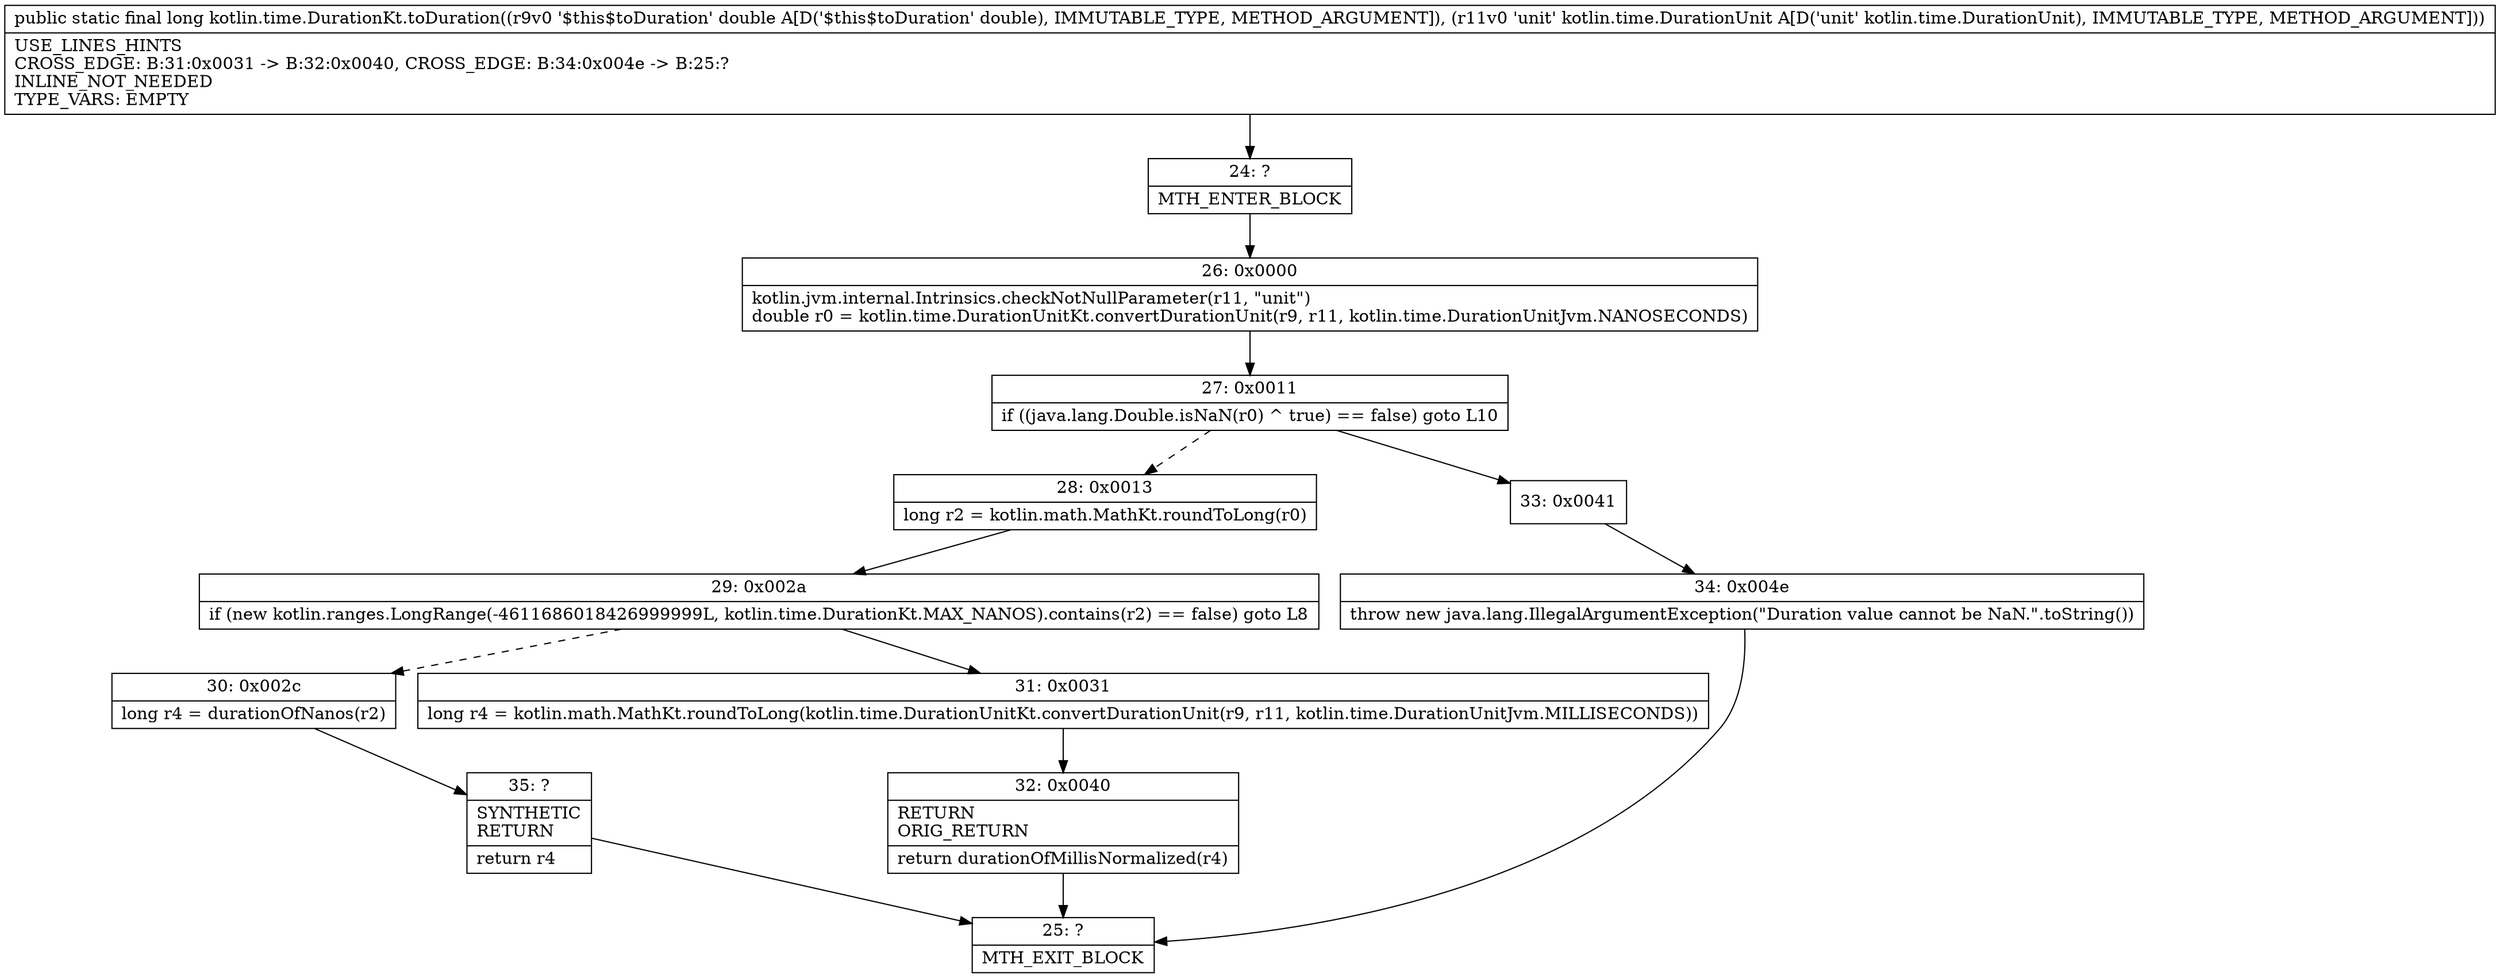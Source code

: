 digraph "CFG forkotlin.time.DurationKt.toDuration(DLkotlin\/time\/DurationUnit;)J" {
Node_24 [shape=record,label="{24\:\ ?|MTH_ENTER_BLOCK\l}"];
Node_26 [shape=record,label="{26\:\ 0x0000|kotlin.jvm.internal.Intrinsics.checkNotNullParameter(r11, \"unit\")\ldouble r0 = kotlin.time.DurationUnitKt.convertDurationUnit(r9, r11, kotlin.time.DurationUnitJvm.NANOSECONDS)\l}"];
Node_27 [shape=record,label="{27\:\ 0x0011|if ((java.lang.Double.isNaN(r0) ^ true) == false) goto L10\l}"];
Node_28 [shape=record,label="{28\:\ 0x0013|long r2 = kotlin.math.MathKt.roundToLong(r0)\l}"];
Node_29 [shape=record,label="{29\:\ 0x002a|if (new kotlin.ranges.LongRange(\-4611686018426999999L, kotlin.time.DurationKt.MAX_NANOS).contains(r2) == false) goto L8\l}"];
Node_30 [shape=record,label="{30\:\ 0x002c|long r4 = durationOfNanos(r2)\l}"];
Node_35 [shape=record,label="{35\:\ ?|SYNTHETIC\lRETURN\l|return r4\l}"];
Node_25 [shape=record,label="{25\:\ ?|MTH_EXIT_BLOCK\l}"];
Node_31 [shape=record,label="{31\:\ 0x0031|long r4 = kotlin.math.MathKt.roundToLong(kotlin.time.DurationUnitKt.convertDurationUnit(r9, r11, kotlin.time.DurationUnitJvm.MILLISECONDS))\l}"];
Node_32 [shape=record,label="{32\:\ 0x0040|RETURN\lORIG_RETURN\l|return durationOfMillisNormalized(r4)\l}"];
Node_33 [shape=record,label="{33\:\ 0x0041}"];
Node_34 [shape=record,label="{34\:\ 0x004e|throw new java.lang.IllegalArgumentException(\"Duration value cannot be NaN.\".toString())\l}"];
MethodNode[shape=record,label="{public static final long kotlin.time.DurationKt.toDuration((r9v0 '$this$toDuration' double A[D('$this$toDuration' double), IMMUTABLE_TYPE, METHOD_ARGUMENT]), (r11v0 'unit' kotlin.time.DurationUnit A[D('unit' kotlin.time.DurationUnit), IMMUTABLE_TYPE, METHOD_ARGUMENT]))  | USE_LINES_HINTS\lCROSS_EDGE: B:31:0x0031 \-\> B:32:0x0040, CROSS_EDGE: B:34:0x004e \-\> B:25:?\lINLINE_NOT_NEEDED\lTYPE_VARS: EMPTY\l}"];
MethodNode -> Node_24;Node_24 -> Node_26;
Node_26 -> Node_27;
Node_27 -> Node_28[style=dashed];
Node_27 -> Node_33;
Node_28 -> Node_29;
Node_29 -> Node_30[style=dashed];
Node_29 -> Node_31;
Node_30 -> Node_35;
Node_35 -> Node_25;
Node_31 -> Node_32;
Node_32 -> Node_25;
Node_33 -> Node_34;
Node_34 -> Node_25;
}

